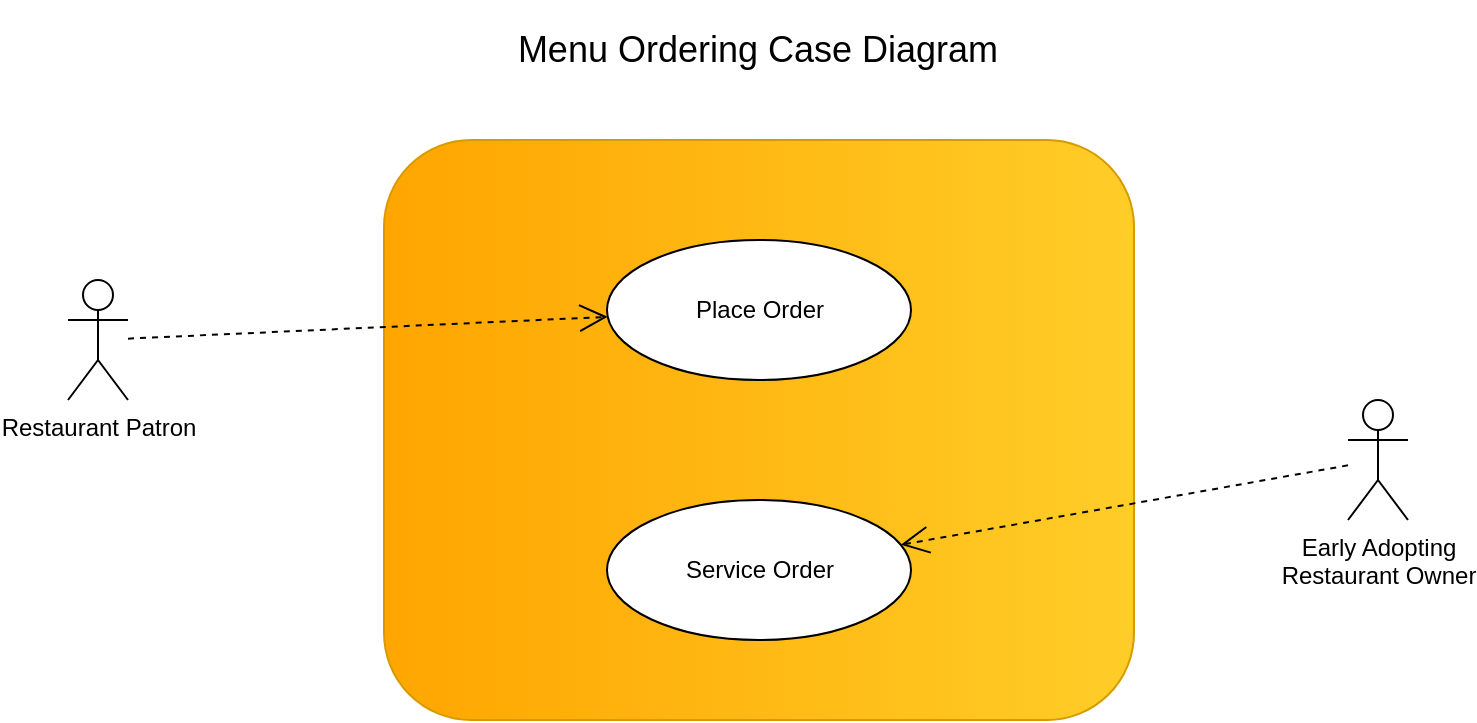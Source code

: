 <mxfile version="21.2.8" type="device" pages="3">
  <diagram name="UseCase" id="OqWzBLvPhR0_q-68RrfR">
    <mxGraphModel dx="1127" dy="841" grid="1" gridSize="10" guides="1" tooltips="1" connect="1" arrows="1" fold="1" page="1" pageScale="1" pageWidth="850" pageHeight="1100" math="0" shadow="0">
      <root>
        <mxCell id="0" />
        <mxCell id="1" parent="0" />
        <mxCell id="y4EJnCdbSmaFh7ZVaviH-50" value="" style="group" vertex="1" connectable="0" parent="1">
          <mxGeometry x="238" y="80" width="375" height="290" as="geometry" />
        </mxCell>
        <mxCell id="y4EJnCdbSmaFh7ZVaviH-11" value="" style="rounded=1;whiteSpace=wrap;html=1;direction=south;fillColor=#ffcd28;strokeColor=#d79b00;gradientColor=#ffa500;" vertex="1" parent="y4EJnCdbSmaFh7ZVaviH-50">
          <mxGeometry width="375" height="290" as="geometry" />
        </mxCell>
        <mxCell id="y4EJnCdbSmaFh7ZVaviH-2" value="Place Order" style="ellipse;whiteSpace=wrap;html=1;" vertex="1" parent="y4EJnCdbSmaFh7ZVaviH-50">
          <mxGeometry x="111.5" y="50" width="152" height="70" as="geometry" />
        </mxCell>
        <mxCell id="y4EJnCdbSmaFh7ZVaviH-12" value="Service Order" style="ellipse;whiteSpace=wrap;html=1;" vertex="1" parent="y4EJnCdbSmaFh7ZVaviH-50">
          <mxGeometry x="111.5" y="180" width="152" height="70" as="geometry" />
        </mxCell>
        <mxCell id="y4EJnCdbSmaFh7ZVaviH-1" value="Restaurant Patron" style="shape=umlActor;verticalLabelPosition=bottom;verticalAlign=top;html=1;" vertex="1" parent="1">
          <mxGeometry x="80" y="150" width="30" height="60" as="geometry" />
        </mxCell>
        <mxCell id="y4EJnCdbSmaFh7ZVaviH-9" value="" style="endArrow=open;endSize=12;dashed=1;html=1;rounded=0;" edge="1" parent="1" source="y4EJnCdbSmaFh7ZVaviH-1" target="y4EJnCdbSmaFh7ZVaviH-2">
          <mxGeometry x="-0.005" width="160" relative="1" as="geometry">
            <mxPoint x="120" y="270" as="sourcePoint" />
            <mxPoint x="280" y="270" as="targetPoint" />
            <mxPoint as="offset" />
          </mxGeometry>
        </mxCell>
        <mxCell id="y4EJnCdbSmaFh7ZVaviH-10" value="Early Adopting &lt;br&gt;Restaurant Owner" style="shape=umlActor;verticalLabelPosition=bottom;verticalAlign=top;html=1;" vertex="1" parent="1">
          <mxGeometry x="720" y="210" width="30" height="60" as="geometry" />
        </mxCell>
        <mxCell id="y4EJnCdbSmaFh7ZVaviH-13" value="" style="endArrow=open;endSize=12;dashed=1;html=1;rounded=0;" edge="1" parent="1" source="y4EJnCdbSmaFh7ZVaviH-10" target="y4EJnCdbSmaFh7ZVaviH-12">
          <mxGeometry x="-0.005" width="160" relative="1" as="geometry">
            <mxPoint x="715" y="280" as="sourcePoint" />
            <mxPoint x="766" y="300" as="targetPoint" />
            <mxPoint as="offset" />
          </mxGeometry>
        </mxCell>
        <mxCell id="y4EJnCdbSmaFh7ZVaviH-14" value="&lt;font style=&quot;font-size: 18px;&quot;&gt;Menu Ordering Case Diagram&lt;/font&gt;" style="text;html=1;strokeColor=none;fillColor=none;align=center;verticalAlign=middle;whiteSpace=wrap;rounded=0;" vertex="1" parent="1">
          <mxGeometry x="280" y="10" width="290" height="50" as="geometry" />
        </mxCell>
      </root>
    </mxGraphModel>
  </diagram>
  <diagram id="fbuaA6PyqbjazurOa1Xh" name="PlaceOrderActivity">
    <mxGraphModel dx="1014" dy="757" grid="1" gridSize="10" guides="1" tooltips="1" connect="1" arrows="1" fold="1" page="1" pageScale="1" pageWidth="850" pageHeight="1100" math="0" shadow="0">
      <root>
        <mxCell id="0" />
        <mxCell id="1" parent="0" />
        <mxCell id="sCEmrR3FCQlu7Rugiu5d-1" value="" style="ellipse;html=1;shape=startState;fillColor=#000000;strokeColor=#ff0000;" vertex="1" parent="1">
          <mxGeometry x="430" y="100" width="30" height="30" as="geometry" />
        </mxCell>
        <mxCell id="sCEmrR3FCQlu7Rugiu5d-2" value="" style="edgeStyle=orthogonalEdgeStyle;html=1;verticalAlign=bottom;endArrow=open;endSize=8;strokeColor=#ff0000;rounded=0;" edge="1" parent="1" source="sCEmrR3FCQlu7Rugiu5d-1" target="sCEmrR3FCQlu7Rugiu5d-3">
          <mxGeometry relative="1" as="geometry">
            <mxPoint x="105" y="260" as="targetPoint" />
          </mxGeometry>
        </mxCell>
        <mxCell id="sCEmrR3FCQlu7Rugiu5d-3" value="QR Code Scanned" style="html=1;whiteSpace=wrap;rounded=1;arcSize=46;" vertex="1" parent="1">
          <mxGeometry x="375" y="160" width="140" height="60" as="geometry" />
        </mxCell>
        <mxCell id="sCEmrR3FCQlu7Rugiu5d-4" value="Check In" style="html=1;whiteSpace=wrap;rounded=1;arcSize=46;" vertex="1" parent="1">
          <mxGeometry x="480" y="250" width="140" height="60" as="geometry" />
        </mxCell>
        <mxCell id="sCEmrR3FCQlu7Rugiu5d-5" value="" style="endArrow=open;html=1;rounded=0;endFill=0;" edge="1" parent="1" source="sCEmrR3FCQlu7Rugiu5d-3" target="sCEmrR3FCQlu7Rugiu5d-4">
          <mxGeometry width="50" height="50" relative="1" as="geometry">
            <mxPoint x="430" y="320" as="sourcePoint" />
            <mxPoint x="445.72" y="265.664" as="targetPoint" />
          </mxGeometry>
        </mxCell>
        <mxCell id="sCEmrR3FCQlu7Rugiu5d-6" value="Get Available&lt;br&gt;Item Menus" style="html=1;whiteSpace=wrap;rounded=1;arcSize=46;" vertex="1" parent="1">
          <mxGeometry x="280" y="250" width="140" height="60" as="geometry" />
        </mxCell>
        <mxCell id="sCEmrR3FCQlu7Rugiu5d-7" value="" style="endArrow=open;html=1;rounded=0;endFill=0;" edge="1" parent="1" source="sCEmrR3FCQlu7Rugiu5d-4" target="sCEmrR3FCQlu7Rugiu5d-6">
          <mxGeometry width="50" height="50" relative="1" as="geometry">
            <mxPoint x="340.68" y="264" as="sourcePoint" />
            <mxPoint x="455" y="310" as="targetPoint" />
          </mxGeometry>
        </mxCell>
        <mxCell id="sCEmrR3FCQlu7Rugiu5d-8" value="Show Available&lt;br&gt;&amp;nbsp;Menu Items" style="html=1;whiteSpace=wrap;rounded=1;arcSize=46;" vertex="1" parent="1">
          <mxGeometry x="375.5" y="340" width="140" height="60" as="geometry" />
        </mxCell>
        <mxCell id="sCEmrR3FCQlu7Rugiu5d-9" value="" style="endArrow=open;html=1;rounded=0;endFill=0;" edge="1" parent="1" source="sCEmrR3FCQlu7Rugiu5d-6" target="sCEmrR3FCQlu7Rugiu5d-8">
          <mxGeometry width="50" height="50" relative="1" as="geometry">
            <mxPoint x="446.3" y="505.664" as="sourcePoint" />
            <mxPoint x="600" y="515" as="targetPoint" />
          </mxGeometry>
        </mxCell>
        <mxCell id="sCEmrR3FCQlu7Rugiu5d-10" value="" style="endArrow=open;html=1;rounded=0;endFill=0;" edge="1" parent="1" source="sCEmrR3FCQlu7Rugiu5d-8" target="sCEmrR3FCQlu7Rugiu5d-11">
          <mxGeometry width="50" height="50" relative="1" as="geometry">
            <mxPoint x="455" y="430" as="sourcePoint" />
            <mxPoint x="445" y="470" as="targetPoint" />
          </mxGeometry>
        </mxCell>
        <mxCell id="sCEmrR3FCQlu7Rugiu5d-11" value="Choose from Available&lt;br&gt;&amp;nbsp;Menu Items" style="html=1;whiteSpace=wrap;rounded=1;arcSize=46;" vertex="1" parent="1">
          <mxGeometry x="240" y="430" width="140" height="60" as="geometry" />
        </mxCell>
        <mxCell id="sCEmrR3FCQlu7Rugiu5d-12" value="Add Item to Order" style="html=1;whiteSpace=wrap;rounded=1;arcSize=46;" vertex="1" parent="1">
          <mxGeometry x="505" y="430" width="140" height="60" as="geometry" />
        </mxCell>
        <mxCell id="sCEmrR3FCQlu7Rugiu5d-13" value="" style="endArrow=open;html=1;rounded=0;endFill=0;" edge="1" parent="1" source="sCEmrR3FCQlu7Rugiu5d-11" target="sCEmrR3FCQlu7Rugiu5d-12">
          <mxGeometry width="50" height="50" relative="1" as="geometry">
            <mxPoint x="455" y="430" as="sourcePoint" />
            <mxPoint x="570" y="470" as="targetPoint" />
          </mxGeometry>
        </mxCell>
        <mxCell id="sCEmrR3FCQlu7Rugiu5d-14" value="All Items Added?" style="rhombus;whiteSpace=wrap;html=1;fontColor=#000000;fillColor=#ffffc0;strokeColor=#ff0000;" vertex="1" parent="1">
          <mxGeometry x="510" y="530" width="130" height="60" as="geometry" />
        </mxCell>
        <mxCell id="sCEmrR3FCQlu7Rugiu5d-15" value="" style="edgeStyle=orthogonalEdgeStyle;html=1;align=left;verticalAlign=bottom;endArrow=open;endSize=8;strokeColor=#ff0000;rounded=0;spacing=2;" edge="1" parent="1" source="sCEmrR3FCQlu7Rugiu5d-14" target="sCEmrR3FCQlu7Rugiu5d-11">
          <mxGeometry x="-1" relative="1" as="geometry">
            <mxPoint x="720" y="480" as="targetPoint" />
            <mxPoint x="470" y="540" as="sourcePoint" />
            <Array as="points">
              <mxPoint x="305" y="560" />
            </Array>
          </mxGeometry>
        </mxCell>
        <mxCell id="sCEmrR3FCQlu7Rugiu5d-16" value="No" style="edgeLabel;html=1;align=center;verticalAlign=middle;resizable=0;points=[];" vertex="1" connectable="0" parent="sCEmrR3FCQlu7Rugiu5d-15">
          <mxGeometry x="-0.505" relative="1" as="geometry">
            <mxPoint x="48" y="-10" as="offset" />
          </mxGeometry>
        </mxCell>
        <mxCell id="sCEmrR3FCQlu7Rugiu5d-17" value="Yes" style="edgeStyle=orthogonalEdgeStyle;html=1;align=left;verticalAlign=top;endArrow=open;endSize=8;strokeColor=#ff0000;rounded=0;" edge="1" parent="1" source="sCEmrR3FCQlu7Rugiu5d-14" target="sCEmrR3FCQlu7Rugiu5d-20">
          <mxGeometry x="-1" relative="1" as="geometry">
            <mxPoint x="570" y="690" as="targetPoint" />
            <Array as="points">
              <mxPoint x="575" y="650" />
            </Array>
          </mxGeometry>
        </mxCell>
        <mxCell id="sCEmrR3FCQlu7Rugiu5d-18" value="" style="endArrow=open;html=1;rounded=0;endFill=0;" edge="1" parent="1" source="sCEmrR3FCQlu7Rugiu5d-12" target="sCEmrR3FCQlu7Rugiu5d-14">
          <mxGeometry width="50" height="50" relative="1" as="geometry">
            <mxPoint x="697" y="470" as="sourcePoint" />
            <mxPoint x="740" y="520" as="targetPoint" />
          </mxGeometry>
        </mxCell>
        <mxCell id="sCEmrR3FCQlu7Rugiu5d-19" value="" style="edgeStyle=orthogonalEdgeStyle;rounded=0;orthogonalLoop=1;jettySize=auto;html=1;" edge="1" parent="1" source="sCEmrR3FCQlu7Rugiu5d-20" target="sCEmrR3FCQlu7Rugiu5d-23">
          <mxGeometry relative="1" as="geometry" />
        </mxCell>
        <mxCell id="sCEmrR3FCQlu7Rugiu5d-20" value="Submit Order" style="html=1;whiteSpace=wrap;rounded=1;arcSize=46;" vertex="1" parent="1">
          <mxGeometry x="505" y="635" width="140" height="60" as="geometry" />
        </mxCell>
        <mxCell id="sCEmrR3FCQlu7Rugiu5d-21" value="" style="ellipse;html=1;shape=endState;fillColor=#000000;strokeColor=#ff0000;" vertex="1" parent="1">
          <mxGeometry x="170" y="650" width="30" height="30" as="geometry" />
        </mxCell>
        <mxCell id="sCEmrR3FCQlu7Rugiu5d-22" value="" style="edgeStyle=orthogonalEdgeStyle;rounded=0;orthogonalLoop=1;jettySize=auto;html=1;" edge="1" parent="1" source="sCEmrR3FCQlu7Rugiu5d-23" target="sCEmrR3FCQlu7Rugiu5d-21">
          <mxGeometry relative="1" as="geometry" />
        </mxCell>
        <mxCell id="sCEmrR3FCQlu7Rugiu5d-23" value="Prompt for Payment" style="html=1;whiteSpace=wrap;rounded=1;arcSize=46;" vertex="1" parent="1">
          <mxGeometry x="240" y="635" width="140" height="60" as="geometry" />
        </mxCell>
        <mxCell id="CWtvuMQqHiPnxNOmv9l4-1" value="&lt;font style=&quot;font-size: 18px;&quot;&gt;Place Order Activity Diagram&lt;/font&gt;" style="text;html=1;strokeColor=none;fillColor=none;align=center;verticalAlign=middle;whiteSpace=wrap;rounded=0;" vertex="1" parent="1">
          <mxGeometry x="280" y="30" width="290" height="50" as="geometry" />
        </mxCell>
      </root>
    </mxGraphModel>
  </diagram>
  <diagram id="_rldCr98vktZFbz3J9mk" name="PrepareOrder">
    <mxGraphModel dx="1014" dy="757" grid="1" gridSize="10" guides="1" tooltips="1" connect="1" arrows="1" fold="1" page="1" pageScale="1" pageWidth="850" pageHeight="1100" math="0" shadow="0">
      <root>
        <mxCell id="0" />
        <mxCell id="1" parent="0" />
        <mxCell id="mIapUZw-zsWAp8MhtJOh-2" value="&lt;font style=&quot;font-size: 18px;&quot;&gt;Service Order Activity Diagram&lt;/font&gt;" style="text;html=1;strokeColor=none;fillColor=none;align=center;verticalAlign=middle;whiteSpace=wrap;rounded=0;" vertex="1" parent="1">
          <mxGeometry x="280" y="20" width="290" height="50" as="geometry" />
        </mxCell>
        <mxCell id="guTWgUZ6JJ-Zl81owmvE-1" value="" style="ellipse;html=1;shape=startState;fillColor=#000000;strokeColor=#ff0000;" vertex="1" parent="1">
          <mxGeometry x="410" y="100" width="30" height="30" as="geometry" />
        </mxCell>
        <mxCell id="guTWgUZ6JJ-Zl81owmvE-2" value="" style="edgeStyle=orthogonalEdgeStyle;html=1;verticalAlign=bottom;endArrow=open;endSize=8;strokeColor=#ff0000;rounded=0;" edge="1" parent="1" source="guTWgUZ6JJ-Zl81owmvE-1" target="guTWgUZ6JJ-Zl81owmvE-3">
          <mxGeometry relative="1" as="geometry">
            <mxPoint x="55" y="260" as="targetPoint" />
          </mxGeometry>
        </mxCell>
        <mxCell id="guTWgUZ6JJ-Zl81owmvE-3" value="Order Submitted" style="html=1;whiteSpace=wrap;rounded=1;arcSize=46;" vertex="1" parent="1">
          <mxGeometry x="355" y="160" width="140" height="60" as="geometry" />
        </mxCell>
        <mxCell id="guTWgUZ6JJ-Zl81owmvE-4" value="Order Queued" style="html=1;whiteSpace=wrap;rounded=1;arcSize=46;" vertex="1" parent="1">
          <mxGeometry x="355" y="260" width="140" height="60" as="geometry" />
        </mxCell>
        <mxCell id="guTWgUZ6JJ-Zl81owmvE-5" value="" style="endArrow=open;html=1;rounded=0;endFill=0;" edge="1" parent="1" source="guTWgUZ6JJ-Zl81owmvE-3" target="guTWgUZ6JJ-Zl81owmvE-4">
          <mxGeometry width="50" height="50" relative="1" as="geometry">
            <mxPoint x="380" y="320" as="sourcePoint" />
            <mxPoint x="395.72" y="265.664" as="targetPoint" />
          </mxGeometry>
        </mxCell>
        <mxCell id="VzecpVcqXHNuW5LeFnkq-1" value="Service Order" style="html=1;whiteSpace=wrap;rounded=1;arcSize=46;" vertex="1" parent="1">
          <mxGeometry x="355" y="360" width="140" height="60" as="geometry" />
        </mxCell>
        <mxCell id="VzecpVcqXHNuW5LeFnkq-2" value="Complete Order" style="html=1;whiteSpace=wrap;rounded=1;arcSize=46;" vertex="1" parent="1">
          <mxGeometry x="355" y="460" width="140" height="60" as="geometry" />
        </mxCell>
        <mxCell id="VzecpVcqXHNuW5LeFnkq-3" value="" style="ellipse;html=1;shape=endState;fillColor=#000000;strokeColor=#ff0000;" vertex="1" parent="1">
          <mxGeometry x="410" y="560" width="30" height="30" as="geometry" />
        </mxCell>
        <mxCell id="VzecpVcqXHNuW5LeFnkq-4" value="" style="endArrow=open;html=1;rounded=0;endFill=0;" edge="1" parent="1" source="guTWgUZ6JJ-Zl81owmvE-4" target="VzecpVcqXHNuW5LeFnkq-1">
          <mxGeometry width="50" height="50" relative="1" as="geometry">
            <mxPoint x="560" y="310" as="sourcePoint" />
            <mxPoint x="560" y="350" as="targetPoint" />
          </mxGeometry>
        </mxCell>
        <mxCell id="VzecpVcqXHNuW5LeFnkq-5" value="" style="endArrow=open;html=1;rounded=0;endFill=0;" edge="1" parent="1" source="VzecpVcqXHNuW5LeFnkq-1" target="VzecpVcqXHNuW5LeFnkq-2">
          <mxGeometry width="50" height="50" relative="1" as="geometry">
            <mxPoint x="570" y="320" as="sourcePoint" />
            <mxPoint x="570" y="360" as="targetPoint" />
          </mxGeometry>
        </mxCell>
        <mxCell id="VzecpVcqXHNuW5LeFnkq-6" value="" style="endArrow=open;html=1;rounded=0;endFill=0;" edge="1" parent="1" source="VzecpVcqXHNuW5LeFnkq-2" target="VzecpVcqXHNuW5LeFnkq-3">
          <mxGeometry width="50" height="50" relative="1" as="geometry">
            <mxPoint x="580" y="330" as="sourcePoint" />
            <mxPoint x="520" y="575" as="targetPoint" />
          </mxGeometry>
        </mxCell>
      </root>
    </mxGraphModel>
  </diagram>
</mxfile>
